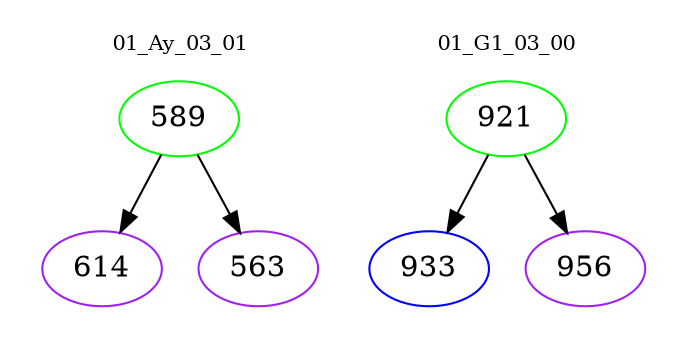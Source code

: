 digraph{
subgraph cluster_0 {
color = white
label = "01_Ay_03_01";
fontsize=10;
T0_589 [label="589", color="green"]
T0_589 -> T0_614 [color="black"]
T0_614 [label="614", color="purple"]
T0_589 -> T0_563 [color="black"]
T0_563 [label="563", color="purple"]
}
subgraph cluster_1 {
color = white
label = "01_G1_03_00";
fontsize=10;
T1_921 [label="921", color="green"]
T1_921 -> T1_933 [color="black"]
T1_933 [label="933", color="blue"]
T1_921 -> T1_956 [color="black"]
T1_956 [label="956", color="purple"]
}
}
